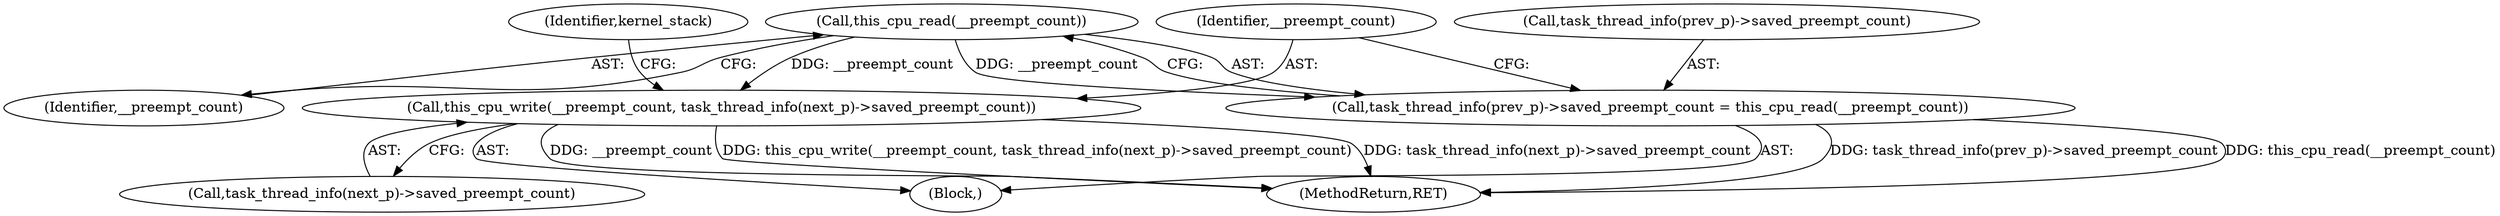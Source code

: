 digraph "0_linux_f647d7c155f069c1a068030255c300663516420e@API" {
"1000297" [label="(Call,this_cpu_read(__preempt_count))"];
"1000292" [label="(Call,task_thread_info(prev_p)->saved_preempt_count = this_cpu_read(__preempt_count))"];
"1000299" [label="(Call,this_cpu_write(__preempt_count, task_thread_info(next_p)->saved_preempt_count))"];
"1000298" [label="(Identifier,__preempt_count)"];
"1000293" [label="(Call,task_thread_info(prev_p)->saved_preempt_count)"];
"1000297" [label="(Call,this_cpu_read(__preempt_count))"];
"1000336" [label="(MethodReturn,RET)"];
"1000299" [label="(Call,this_cpu_write(__preempt_count, task_thread_info(next_p)->saved_preempt_count))"];
"1000113" [label="(Block,)"];
"1000306" [label="(Identifier,kernel_stack)"];
"1000292" [label="(Call,task_thread_info(prev_p)->saved_preempt_count = this_cpu_read(__preempt_count))"];
"1000300" [label="(Identifier,__preempt_count)"];
"1000301" [label="(Call,task_thread_info(next_p)->saved_preempt_count)"];
"1000297" -> "1000292"  [label="AST: "];
"1000297" -> "1000298"  [label="CFG: "];
"1000298" -> "1000297"  [label="AST: "];
"1000292" -> "1000297"  [label="CFG: "];
"1000297" -> "1000292"  [label="DDG: __preempt_count"];
"1000297" -> "1000299"  [label="DDG: __preempt_count"];
"1000292" -> "1000113"  [label="AST: "];
"1000293" -> "1000292"  [label="AST: "];
"1000300" -> "1000292"  [label="CFG: "];
"1000292" -> "1000336"  [label="DDG: task_thread_info(prev_p)->saved_preempt_count"];
"1000292" -> "1000336"  [label="DDG: this_cpu_read(__preempt_count)"];
"1000299" -> "1000113"  [label="AST: "];
"1000299" -> "1000301"  [label="CFG: "];
"1000300" -> "1000299"  [label="AST: "];
"1000301" -> "1000299"  [label="AST: "];
"1000306" -> "1000299"  [label="CFG: "];
"1000299" -> "1000336"  [label="DDG: this_cpu_write(__preempt_count, task_thread_info(next_p)->saved_preempt_count)"];
"1000299" -> "1000336"  [label="DDG: task_thread_info(next_p)->saved_preempt_count"];
"1000299" -> "1000336"  [label="DDG: __preempt_count"];
}
